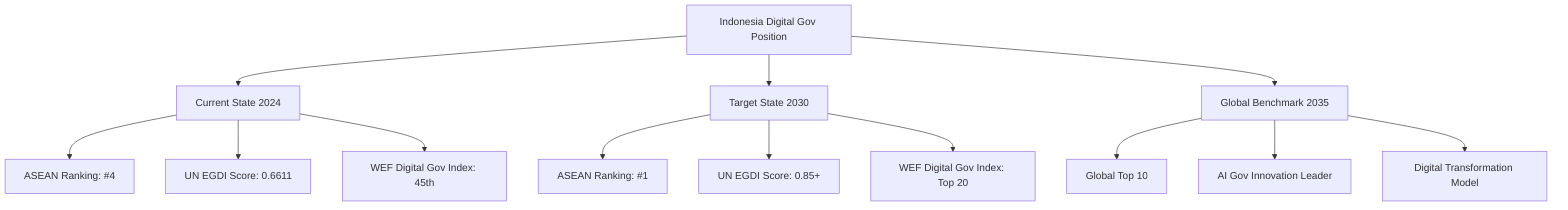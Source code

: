 graph TD
    A[Indonesia Digital Gov Position] --> B[Current State 2024]
    A --> C[Target State 2030]
    A --> D[Global Benchmark 2035]
    
    B --> B1[ASEAN Ranking: #4]
    B --> B2[UN EGDI Score: 0.6611]
    B --> B3[WEF Digital Gov Index: 45th]
    
    C --> C1[ASEAN Ranking: #1]
    C --> C2[UN EGDI Score: 0.85+]
    C --> C3[WEF Digital Gov Index: Top 20]
    
    D --> D1[Global Top 10]
    D --> D2[AI Gov Innovation Leader]
    D --> D3[Digital Transformation Model]